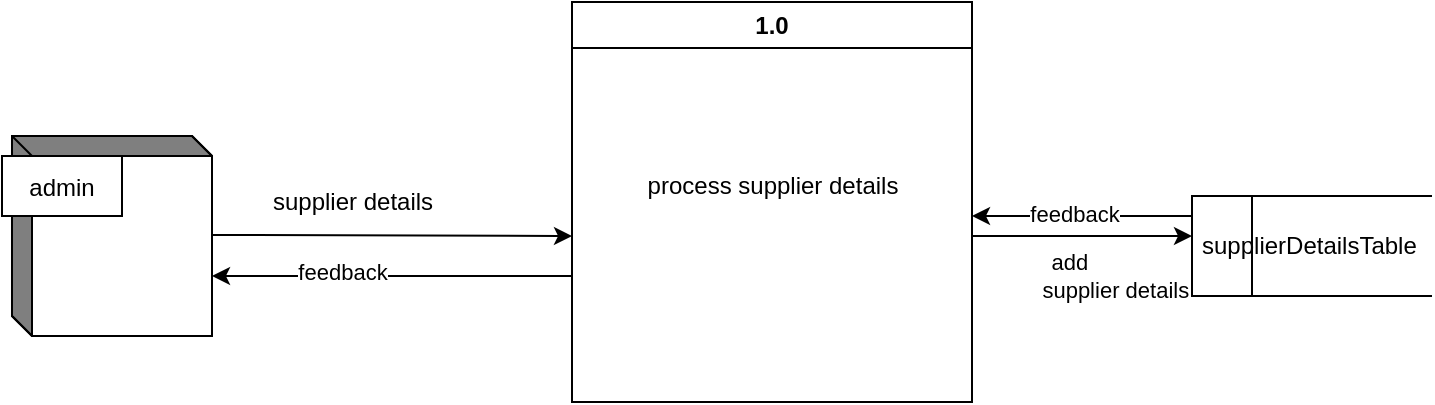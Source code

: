 <mxfile version="24.7.17">
  <diagram id="MM_nezGowdB7d3N1kBj2" name="Page-1">
    <mxGraphModel dx="997" dy="667" grid="1" gridSize="10" guides="1" tooltips="1" connect="1" arrows="1" fold="1" page="1" pageScale="1" pageWidth="850" pageHeight="1100" math="0" shadow="0">
      <root>
        <mxCell id="0" />
        <mxCell id="1" parent="0" />
        <mxCell id="ouyr_VhFAxmZTuxJOW2w-2" value="" style="html=1;dashed=0;whiteSpace=wrap;shape=mxgraph.dfd.externalEntity" vertex="1" parent="1">
          <mxGeometry x="110" y="600" width="100" height="100" as="geometry" />
        </mxCell>
        <mxCell id="ouyr_VhFAxmZTuxJOW2w-3" value="admin" style="autosize=1;part=1;resizable=0;strokeColor=inherit;fillColor=inherit;gradientColor=inherit;" vertex="1" parent="ouyr_VhFAxmZTuxJOW2w-2">
          <mxGeometry width="60" height="30" relative="1" as="geometry">
            <mxPoint x="-5" y="10" as="offset" />
          </mxGeometry>
        </mxCell>
        <mxCell id="ouyr_VhFAxmZTuxJOW2w-4" value="supplierDetailsTable" style="html=1;dashed=0;whiteSpace=wrap;shape=mxgraph.dfd.dataStoreID;align=left;spacingLeft=3;points=[[0,0],[0.5,0],[1,0],[0,0.5],[1,0.5],[0,1],[0.5,1],[1,1]];" vertex="1" parent="1">
          <mxGeometry x="700" y="630" width="120" height="50" as="geometry" />
        </mxCell>
        <mxCell id="ouyr_VhFAxmZTuxJOW2w-5" value="" style="endArrow=classic;html=1;rounded=0;" edge="1" parent="1">
          <mxGeometry width="50" height="50" relative="1" as="geometry">
            <mxPoint x="590" y="650" as="sourcePoint" />
            <mxPoint x="700" y="650" as="targetPoint" />
          </mxGeometry>
        </mxCell>
        <mxCell id="ouyr_VhFAxmZTuxJOW2w-11" value="add&amp;nbsp;&lt;div&gt;&amp;nbsp; &amp;nbsp; &amp;nbsp; &amp;nbsp; &amp;nbsp; &amp;nbsp; &amp;nbsp; supplier details&lt;/div&gt;" style="edgeLabel;html=1;align=center;verticalAlign=middle;resizable=0;points=[];" vertex="1" connectable="0" parent="ouyr_VhFAxmZTuxJOW2w-5">
          <mxGeometry x="-0.4" relative="1" as="geometry">
            <mxPoint x="17" y="20" as="offset" />
          </mxGeometry>
        </mxCell>
        <mxCell id="ouyr_VhFAxmZTuxJOW2w-6" value="" style="endArrow=classic;html=1;rounded=0;entryX=0;entryY=0.5;entryDx=0;entryDy=0;" edge="1" parent="1">
          <mxGeometry width="50" height="50" relative="1" as="geometry">
            <mxPoint x="210" y="649.5" as="sourcePoint" />
            <mxPoint x="390" y="650" as="targetPoint" />
          </mxGeometry>
        </mxCell>
        <mxCell id="ouyr_VhFAxmZTuxJOW2w-7" value="supplier details" style="text;html=1;align=center;verticalAlign=middle;resizable=0;points=[];autosize=1;strokeColor=none;fillColor=none;" vertex="1" parent="1">
          <mxGeometry x="230" y="618" width="100" height="30" as="geometry" />
        </mxCell>
        <mxCell id="ouyr_VhFAxmZTuxJOW2w-9" value="1.0" style="swimlane;whiteSpace=wrap;html=1;" vertex="1" parent="1">
          <mxGeometry x="390" y="533" width="200" height="200" as="geometry" />
        </mxCell>
        <mxCell id="ouyr_VhFAxmZTuxJOW2w-10" value="process supplier details" style="text;html=1;align=center;verticalAlign=middle;resizable=0;points=[];autosize=1;strokeColor=none;fillColor=none;" vertex="1" parent="ouyr_VhFAxmZTuxJOW2w-9">
          <mxGeometry x="25" y="77" width="150" height="30" as="geometry" />
        </mxCell>
        <mxCell id="ouyr_VhFAxmZTuxJOW2w-12" value="" style="endArrow=classic;html=1;rounded=0;" edge="1" parent="1">
          <mxGeometry width="50" height="50" relative="1" as="geometry">
            <mxPoint x="390" y="670" as="sourcePoint" />
            <mxPoint x="210" y="670" as="targetPoint" />
          </mxGeometry>
        </mxCell>
        <mxCell id="ouyr_VhFAxmZTuxJOW2w-15" value="feedback" style="edgeLabel;html=1;align=center;verticalAlign=middle;resizable=0;points=[];" vertex="1" connectable="0" parent="ouyr_VhFAxmZTuxJOW2w-12">
          <mxGeometry x="0.278" y="-2" relative="1" as="geometry">
            <mxPoint as="offset" />
          </mxGeometry>
        </mxCell>
        <mxCell id="ouyr_VhFAxmZTuxJOW2w-13" value="" style="endArrow=classic;html=1;rounded=0;" edge="1" parent="1">
          <mxGeometry width="50" height="50" relative="1" as="geometry">
            <mxPoint x="700" y="640" as="sourcePoint" />
            <mxPoint x="590" y="640" as="targetPoint" />
          </mxGeometry>
        </mxCell>
        <mxCell id="ouyr_VhFAxmZTuxJOW2w-14" value="feedback" style="edgeLabel;html=1;align=center;verticalAlign=middle;resizable=0;points=[];" vertex="1" connectable="0" parent="ouyr_VhFAxmZTuxJOW2w-13">
          <mxGeometry x="0.073" y="-1" relative="1" as="geometry">
            <mxPoint as="offset" />
          </mxGeometry>
        </mxCell>
      </root>
    </mxGraphModel>
  </diagram>
</mxfile>
